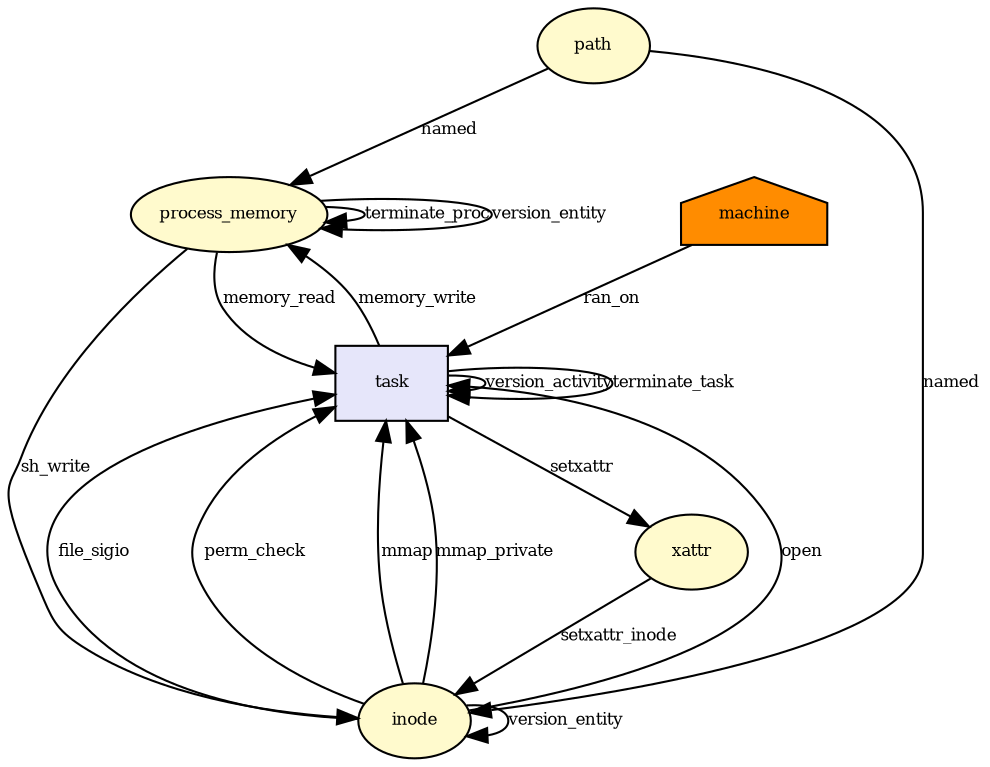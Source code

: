 digraph RGL__DirectedAdjacencyGraph {process_memory[fontsize = 8,label = process_memory,shape = ellipse, fillcolor="#fffacd", style = filled]

process_memory -> process_memory[fontsize = 8,label = terminate_proc]

path[fontsize = 8,label = path,shape = ellipse, fillcolor="#fffacd", style = filled]

path -> process_memory[fontsize = 8,label = named]

machine[fontsize = 8,label = machine,shape = house, fillcolor="#ff8c00", style = filled]

task[fontsize = 8,label = task,shape = rectangle, fillcolor="#e6e6fa", style = filled]

machine -> task[fontsize = 8,label = ran_on]

inode[fontsize = 8,label = inode,shape = ellipse, fillcolor="#fffacd", style = filled]

path -> inode[fontsize = 8,label = named]

inode -> task[fontsize = 8,label = open]

task -> process_memory[fontsize = 8,label = memory_write]

task -> task[fontsize = 8,label = version_activity]

process_memory -> process_memory[fontsize = 8,label = version_entity]

process_memory -> inode[fontsize = 8,label = sh_write]

inode -> inode[fontsize = 8,label = version_entity]

inode -> task[fontsize = 8,label = file_sigio]

inode -> task[fontsize = 8,label = perm_check]

process_memory -> task[fontsize = 8,label = memory_read]

xattr[fontsize = 8,label = xattr,shape = ellipse, fillcolor="#fffacd", style = filled]

task -> xattr[fontsize = 8,label = setxattr]

xattr -> inode[fontsize = 8,label = setxattr_inode]

inode -> task[fontsize = 8,label = mmap]

inode -> task[fontsize = 8,label = mmap_private]

task -> task[fontsize = 8,label = terminate_task]

}